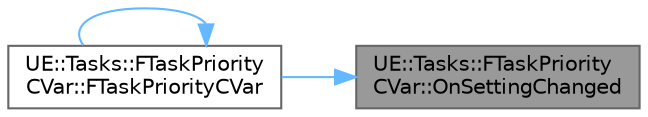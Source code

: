digraph "UE::Tasks::FTaskPriorityCVar::OnSettingChanged"
{
 // INTERACTIVE_SVG=YES
 // LATEX_PDF_SIZE
  bgcolor="transparent";
  edge [fontname=Helvetica,fontsize=10,labelfontname=Helvetica,labelfontsize=10];
  node [fontname=Helvetica,fontsize=10,shape=box,height=0.2,width=0.4];
  rankdir="RL";
  Node1 [id="Node000001",label="UE::Tasks::FTaskPriority\lCVar::OnSettingChanged",height=0.2,width=0.4,color="gray40", fillcolor="grey60", style="filled", fontcolor="black",tooltip=" "];
  Node1 -> Node2 [id="edge1_Node000001_Node000002",dir="back",color="steelblue1",style="solid",tooltip=" "];
  Node2 [id="Node000002",label="UE::Tasks::FTaskPriority\lCVar::FTaskPriorityCVar",height=0.2,width=0.4,color="grey40", fillcolor="white", style="filled",URL="$df/d1f/classUE_1_1Tasks_1_1FTaskPriorityCVar.html#abf92b75359d176803c66cd619e4a5ad7",tooltip=" "];
  Node2 -> Node2 [id="edge2_Node000002_Node000002",dir="back",color="steelblue1",style="solid",tooltip=" "];
}
